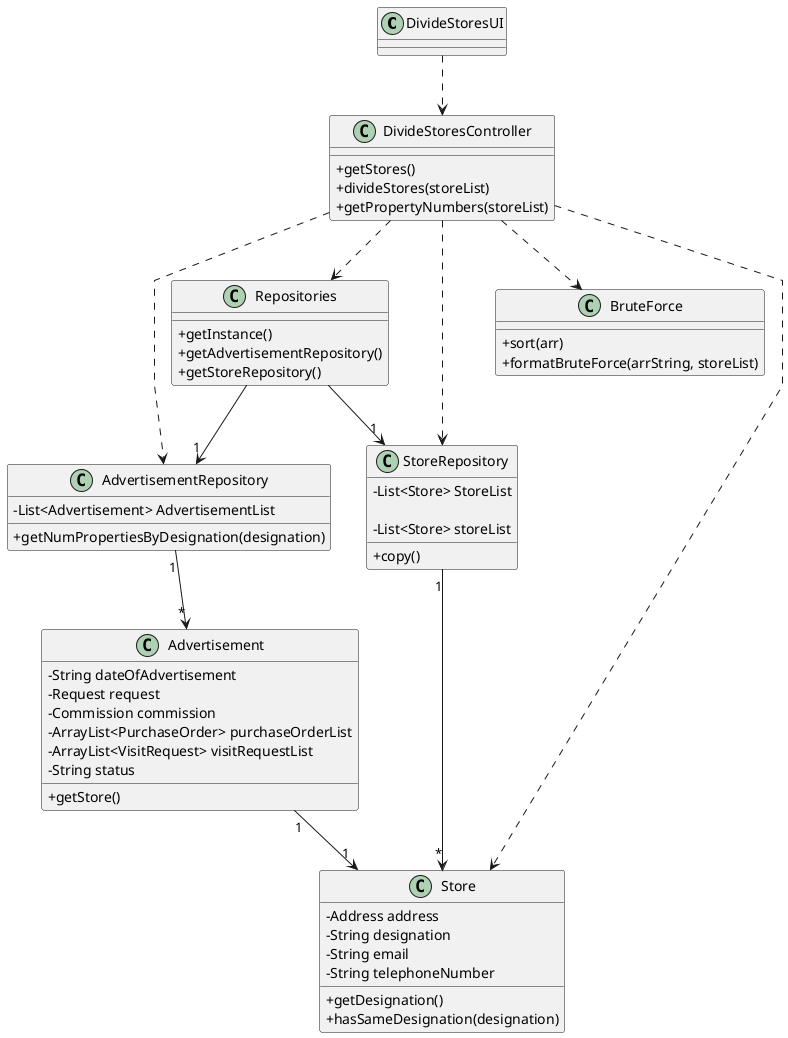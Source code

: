 @startuml
skinparam packageStyle rectangle
skinparam shadowing false
skinparam lineType polyline


skinparam classAttributeIconSize 0

class DivideStoresUI {}

class DivideStoresController {
+getStores()
+divideStores(storeList)
+getPropertyNumbers(storeList)
}

class Repositories{
+getInstance()
+getAdvertisementRepository()
+getStoreRepository()
}

class AdvertisementRepository{
-List<Advertisement> AdvertisementList

+getNumPropertiesByDesignation(designation)
}

class StoreRepository{
-List<Store> StoreList

-List<Store> storeList
+copy()
}

class BruteForce{
+sort(arr)
+formatBruteForce(arrString, storeList)
}

class Store{
-Address address
-String designation
-String email
-String telephoneNumber

+getDesignation()
+hasSameDesignation(designation)
}

class Advertisement{
-String dateOfAdvertisement
-Request request
-Commission commission
-ArrayList<PurchaseOrder> purchaseOrderList
-ArrayList<VisitRequest> visitRequestList
-String status

+getStore()
}

DivideStoresUI ..> DivideStoresController

DivideStoresController ..> Repositories
DivideStoresController ..> AdvertisementRepository
DivideStoresController ..> StoreRepository

Repositories --> "1"AdvertisementRepository
Repositories --> "1"StoreRepository

StoreRepository "1"-->"*" Store
AdvertisementRepository "1"-->"*" Advertisement

DivideStoresController ..>Store
DivideStoresController ..> BruteForce

Advertisement "1"-->"1" Store





@enduml